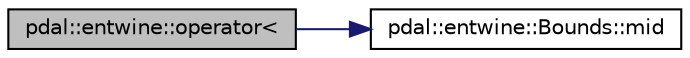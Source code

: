 digraph "pdal::entwine::operator&lt;"
{
  edge [fontname="Helvetica",fontsize="10",labelfontname="Helvetica",labelfontsize="10"];
  node [fontname="Helvetica",fontsize="10",shape=record];
  rankdir="LR";
  Node1 [label="pdal::entwine::operator\<",height=0.2,width=0.4,color="black", fillcolor="grey75", style="filled", fontcolor="black"];
  Node1 -> Node2 [color="midnightblue",fontsize="10",style="solid",fontname="Helvetica"];
  Node2 [label="pdal::entwine::Bounds::mid",height=0.2,width=0.4,color="black", fillcolor="white", style="filled",URL="$classpdal_1_1entwine_1_1Bounds.html#ad54fab449dc6a38ac9bed14f27b2b67b"];
}
